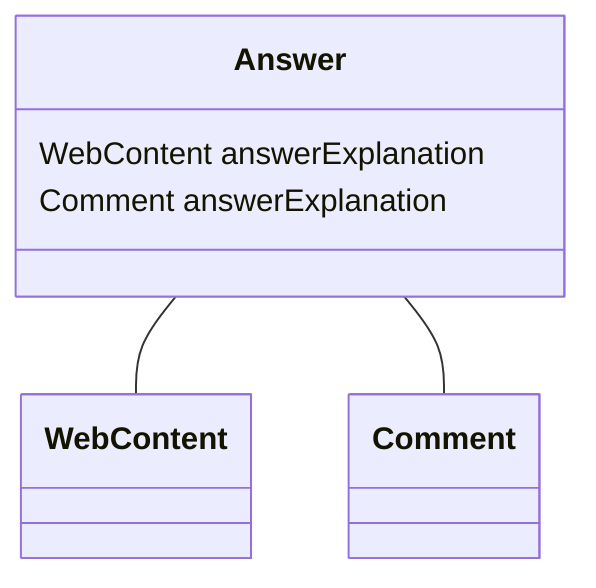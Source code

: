classDiagram
  Answer -- WebContent
  Answer -- Comment


class Answer {

  WebContent answerExplanation
  Comment answerExplanation

 }